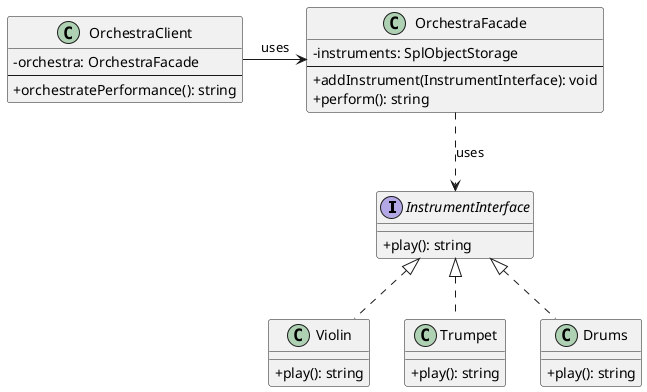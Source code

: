 @startuml Facade
    skinparam classAttributeIconSize 0
    
    ' Interface (Subsystem)
    interface InstrumentInterface {
        + play(): string
    }

    ' Concrete Implementations of Subsystem
    class Violin {
        + play(): string
    }

    class Trumpet {
        + play(): string
    }

    class Drums {
        + play(): string
    }

    ' Facade
    class OrchestraFacade {
        - instruments: SplObjectStorage
        ---
        + addInstrument(InstrumentInterface): void
        + perform(): string
    }

    ' Client
    class OrchestraClient {
        - orchestra: OrchestraFacade
        ---
        + orchestratePerformance(): string
    }

    ' Relationships
    InstrumentInterface <|.. Violin
    InstrumentInterface <|.. Trumpet
    InstrumentInterface <|.. Drums

    OrchestraFacade ..> InstrumentInterface: uses
    OrchestraClient -> OrchestraFacade: uses
@enduml
